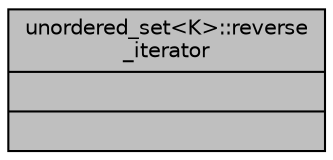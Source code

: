 digraph "unordered_set&lt;K&gt;::reverse_iterator"
{
 // INTERACTIVE_SVG=YES
  bgcolor="transparent";
  edge [fontname="Helvetica",fontsize="10",labelfontname="Helvetica",labelfontsize="10"];
  node [fontname="Helvetica",fontsize="10",shape=record];
  Node1 [label="{unordered_set\<K\>::reverse\l_iterator\n||}",height=0.2,width=0.4,color="black", fillcolor="grey75", style="filled", fontcolor="black"];
}
